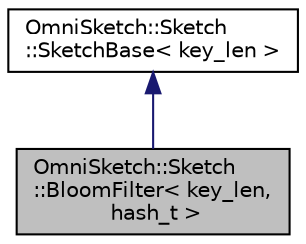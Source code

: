digraph "OmniSketch::Sketch::BloomFilter&lt; key_len, hash_t &gt;"
{
 // LATEX_PDF_SIZE
  edge [fontname="Helvetica",fontsize="10",labelfontname="Helvetica",labelfontsize="10"];
  node [fontname="Helvetica",fontsize="10",shape=record];
  Node1 [label="OmniSketch::Sketch\l::BloomFilter\< key_len,\l hash_t \>",height=0.2,width=0.4,color="black", fillcolor="grey75", style="filled", fontcolor="black",tooltip="Bloom Filter."];
  Node2 -> Node1 [dir="back",color="midnightblue",fontsize="10",style="solid",fontname="Helvetica"];
  Node2 [label="OmniSketch::Sketch\l::SketchBase\< key_len \>",height=0.2,width=0.4,color="black", fillcolor="white", style="filled",URL="$class_omni_sketch_1_1_sketch_1_1_sketch_base.html",tooltip=" "];
}
